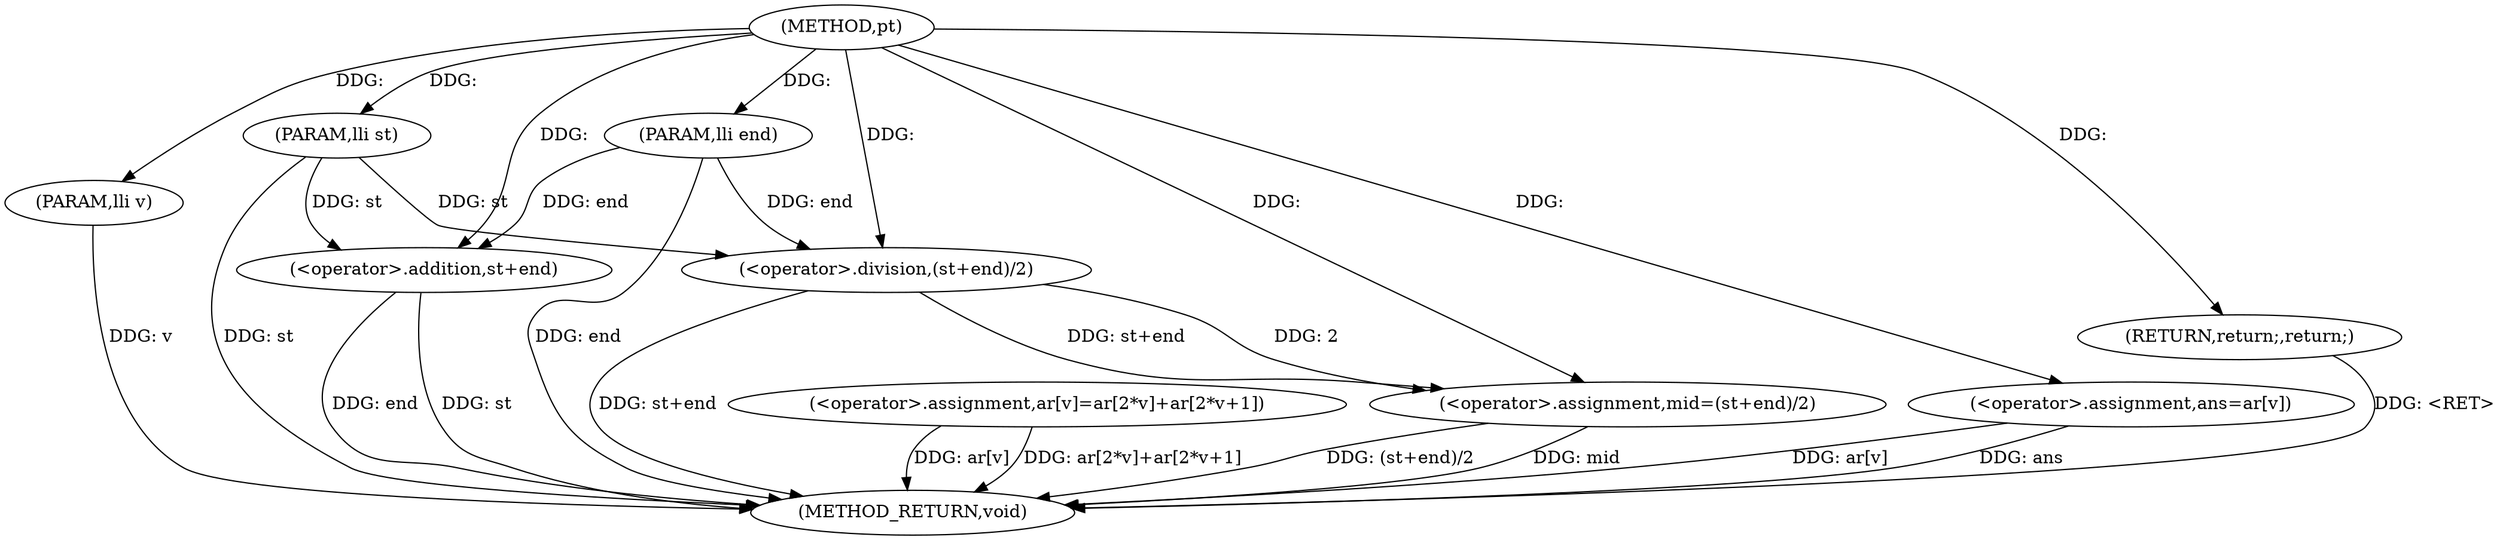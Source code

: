 digraph "pt" {  
"1000396" [label = "(METHOD,pt)" ]
"1000451" [label = "(METHOD_RETURN,void)" ]
"1000397" [label = "(PARAM,lli v)" ]
"1000398" [label = "(PARAM,lli st)" ]
"1000399" [label = "(PARAM,lli end)" ]
"1000402" [label = "(<operator>.assignment,mid=(st+end)/2)" ]
"1000410" [label = "(<operator>.assignment,ans=ar[v])" ]
"1000415" [label = "(RETURN,return;,return;)" ]
"1000434" [label = "(<operator>.assignment,ar[v]=ar[2*v]+ar[2*v+1])" ]
"1000404" [label = "(<operator>.division,(st+end)/2)" ]
"1000405" [label = "(<operator>.addition,st+end)" ]
  "1000415" -> "1000451"  [ label = "DDG: <RET>"] 
  "1000397" -> "1000451"  [ label = "DDG: v"] 
  "1000398" -> "1000451"  [ label = "DDG: st"] 
  "1000399" -> "1000451"  [ label = "DDG: end"] 
  "1000402" -> "1000451"  [ label = "DDG: mid"] 
  "1000405" -> "1000451"  [ label = "DDG: st"] 
  "1000405" -> "1000451"  [ label = "DDG: end"] 
  "1000404" -> "1000451"  [ label = "DDG: st+end"] 
  "1000402" -> "1000451"  [ label = "DDG: (st+end)/2"] 
  "1000410" -> "1000451"  [ label = "DDG: ar[v]"] 
  "1000434" -> "1000451"  [ label = "DDG: ar[v]"] 
  "1000434" -> "1000451"  [ label = "DDG: ar[2*v]+ar[2*v+1]"] 
  "1000410" -> "1000451"  [ label = "DDG: ans"] 
  "1000396" -> "1000397"  [ label = "DDG: "] 
  "1000396" -> "1000398"  [ label = "DDG: "] 
  "1000396" -> "1000399"  [ label = "DDG: "] 
  "1000404" -> "1000402"  [ label = "DDG: st+end"] 
  "1000404" -> "1000402"  [ label = "DDG: 2"] 
  "1000396" -> "1000402"  [ label = "DDG: "] 
  "1000396" -> "1000415"  [ label = "DDG: "] 
  "1000399" -> "1000404"  [ label = "DDG: end"] 
  "1000396" -> "1000404"  [ label = "DDG: "] 
  "1000398" -> "1000404"  [ label = "DDG: st"] 
  "1000396" -> "1000410"  [ label = "DDG: "] 
  "1000398" -> "1000405"  [ label = "DDG: st"] 
  "1000396" -> "1000405"  [ label = "DDG: "] 
  "1000399" -> "1000405"  [ label = "DDG: end"] 
}
